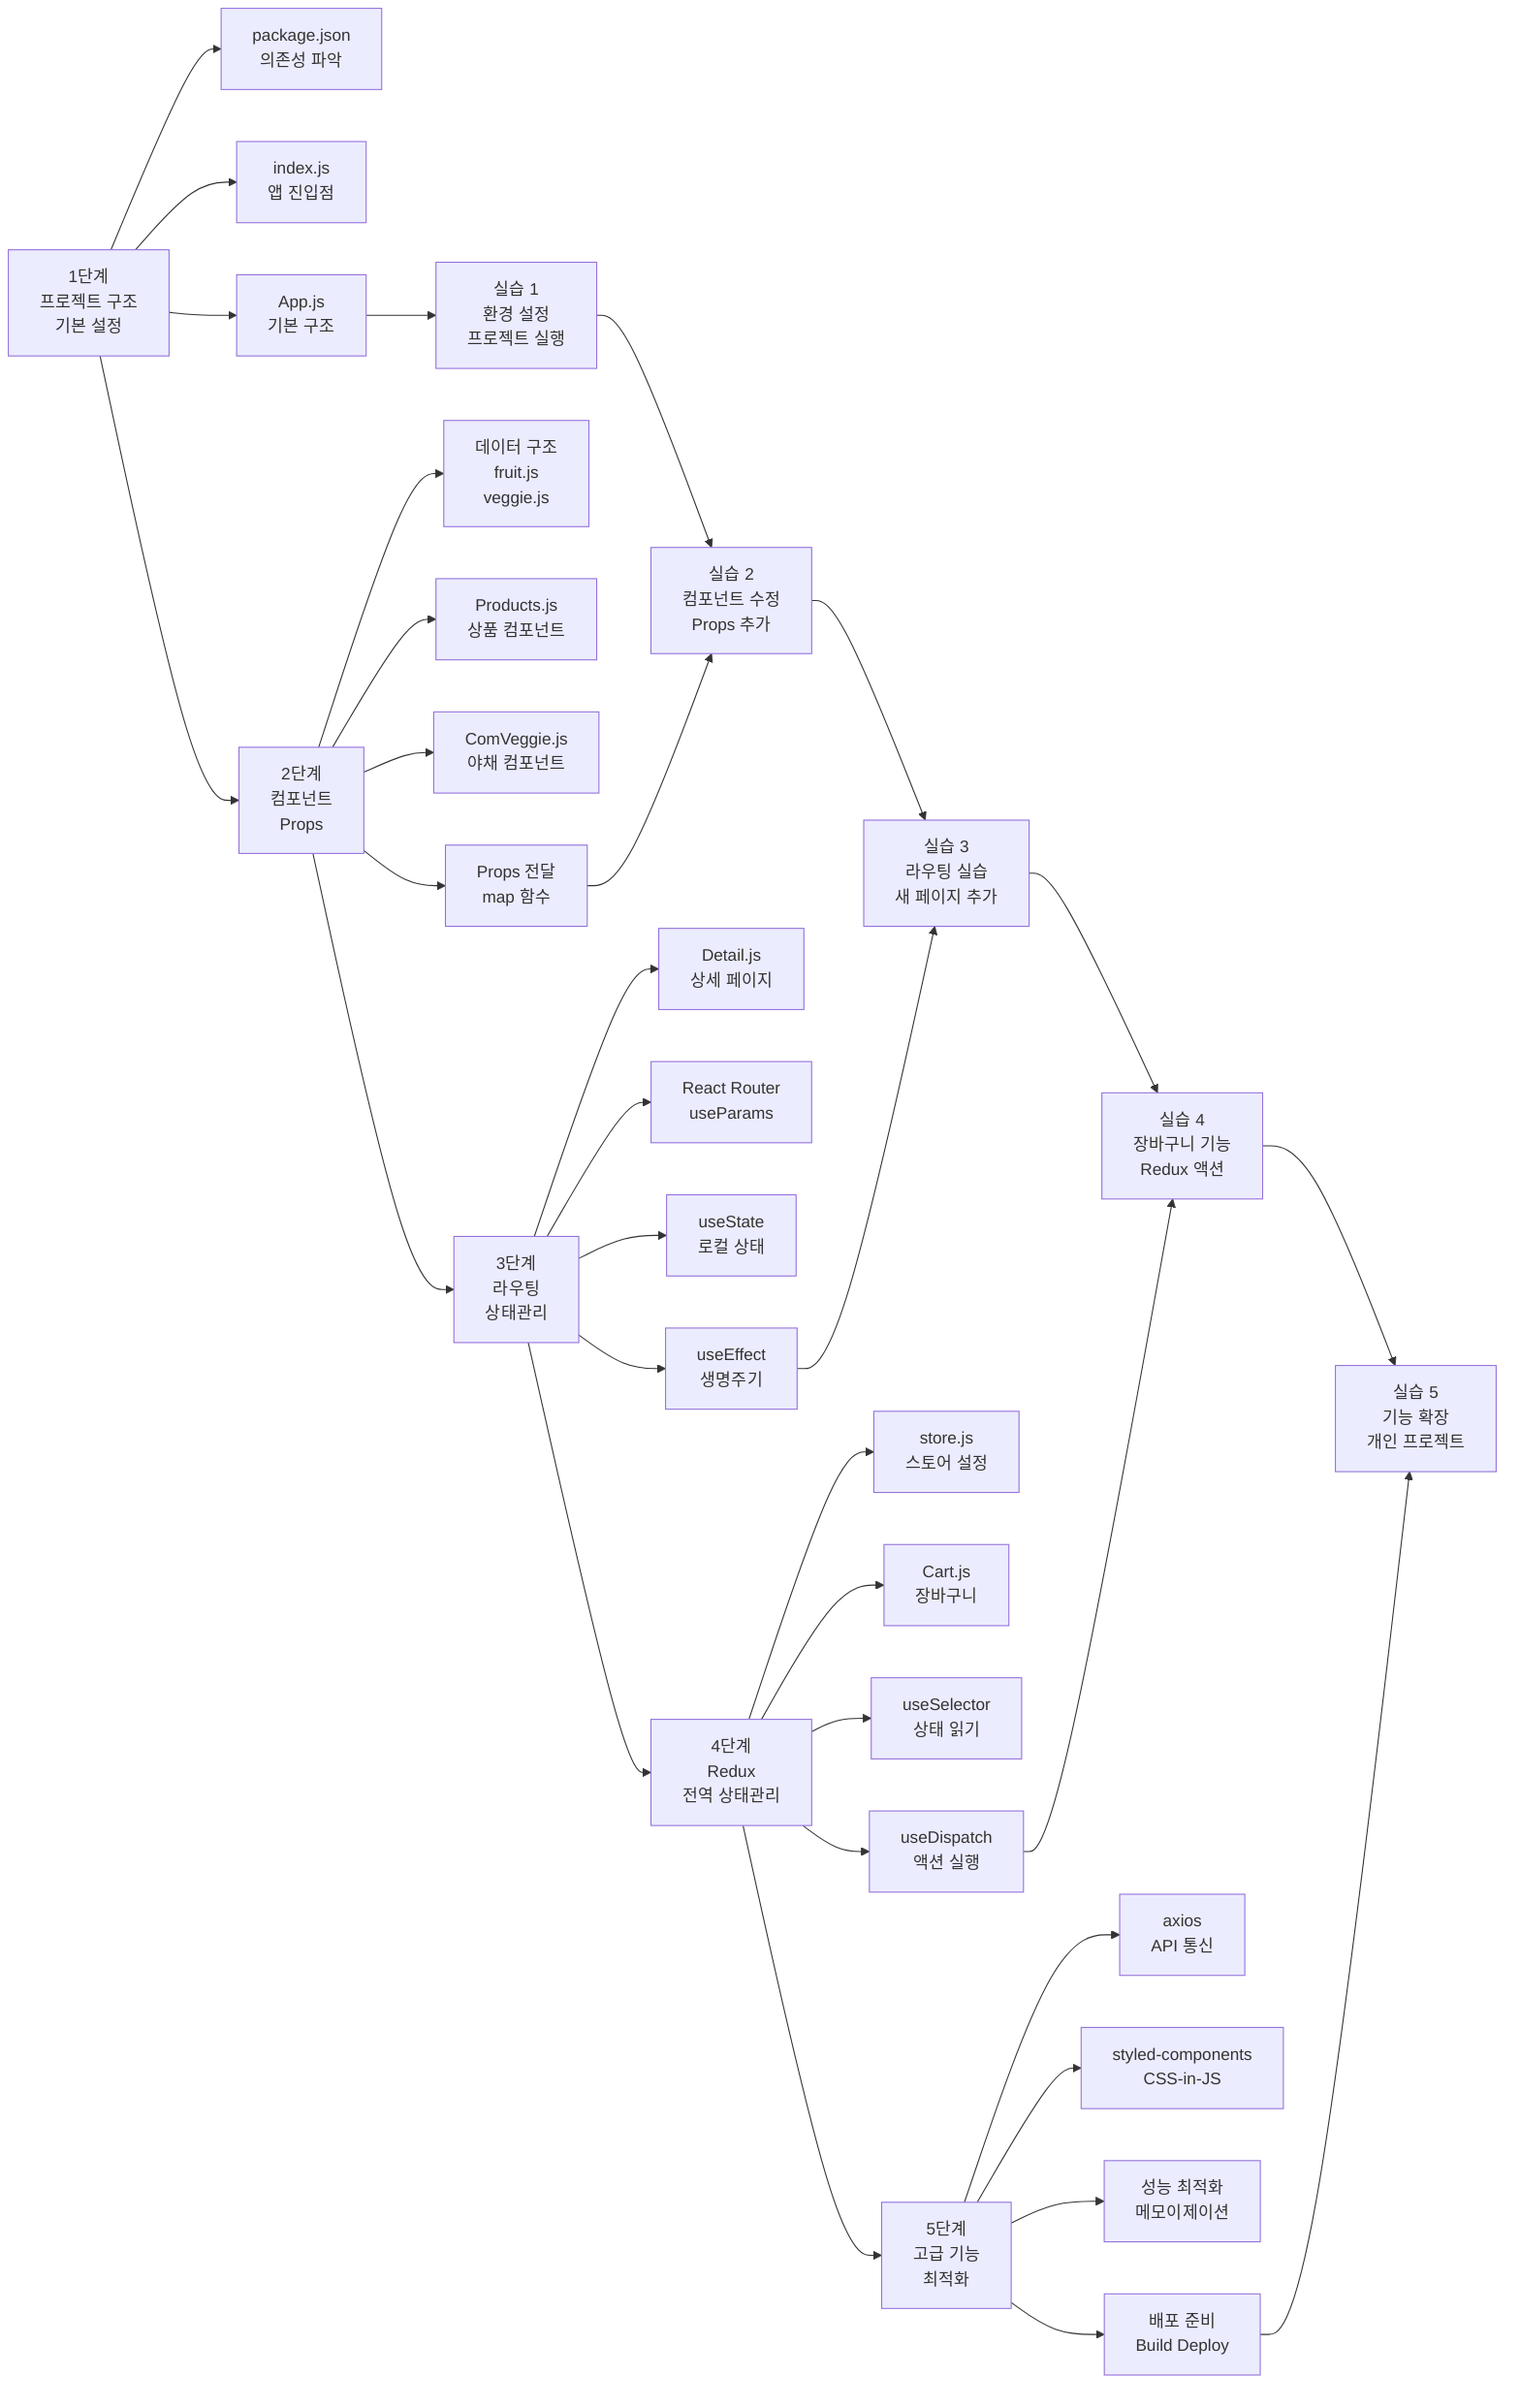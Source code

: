 graph LR
    Step1[1단계<br/>프로젝트 구조<br/>기본 설정] --> S1A[package.json<br/>의존성 파악]
    Step1 --> S1B[index.js<br/>앱 진입점]
    Step1 --> S1C[App.js<br/>기본 구조]
    
    Step1 --> Step2[2단계<br/>컴포넌트<br/>Props]
    Step2 --> S2A[데이터 구조<br/>fruit.js<br/>veggie.js]
    Step2 --> S2B[Products.js<br/>상품 컴포넌트]
    Step2 --> S2C[ComVeggie.js<br/>야채 컴포넌트]
    Step2 --> S2D[Props 전달<br/>map 함수]
    
    Step2 --> Step3[3단계<br/>라우팅<br/>상태관리]
    Step3 --> S3A[Detail.js<br/>상세 페이지]
    Step3 --> S3B[React Router<br/>useParams]
    Step3 --> S3C[useState<br/>로컬 상태]
    Step3 --> S3D[useEffect<br/>생명주기]
    
    Step3 --> Step4[4단계<br/>Redux<br/>전역 상태관리]
    Step4 --> S4A[store.js<br/>스토어 설정]
    Step4 --> S4B[Cart.js<br/>장바구니]
    Step4 --> S4C[useSelector<br/>상태 읽기]
    Step4 --> S4D[useDispatch<br/>액션 실행]
    
    Step4 --> Step5[5단계<br/>고급 기능<br/>최적화]
    Step5 --> S5A[axios<br/>API 통신]
    Step5 --> S5B[styled-components<br/>CSS-in-JS]
    Step5 --> S5C[성능 최적화<br/>메모이제이션]
    Step5 --> S5D[배포 준비<br/>Build Deploy]
    
    Practice1[실습 1<br/>환경 설정<br/>프로젝트 실행] --> Practice2[실습 2<br/>컴포넌트 수정<br/>Props 추가]
    Practice2 --> Practice3[실습 3<br/>라우팅 실습<br/>새 페이지 추가]
    Practice3 --> Practice4[실습 4<br/>장바구니 기능<br/>Redux 액션]
    Practice4 --> Practice5[실습 5<br/>기능 확장<br/>개인 프로젝트]
    
    S1C --> Practice1
    S2D --> Practice2
    S3D --> Practice3
    S4D --> Practice4
    S5D --> Practice5